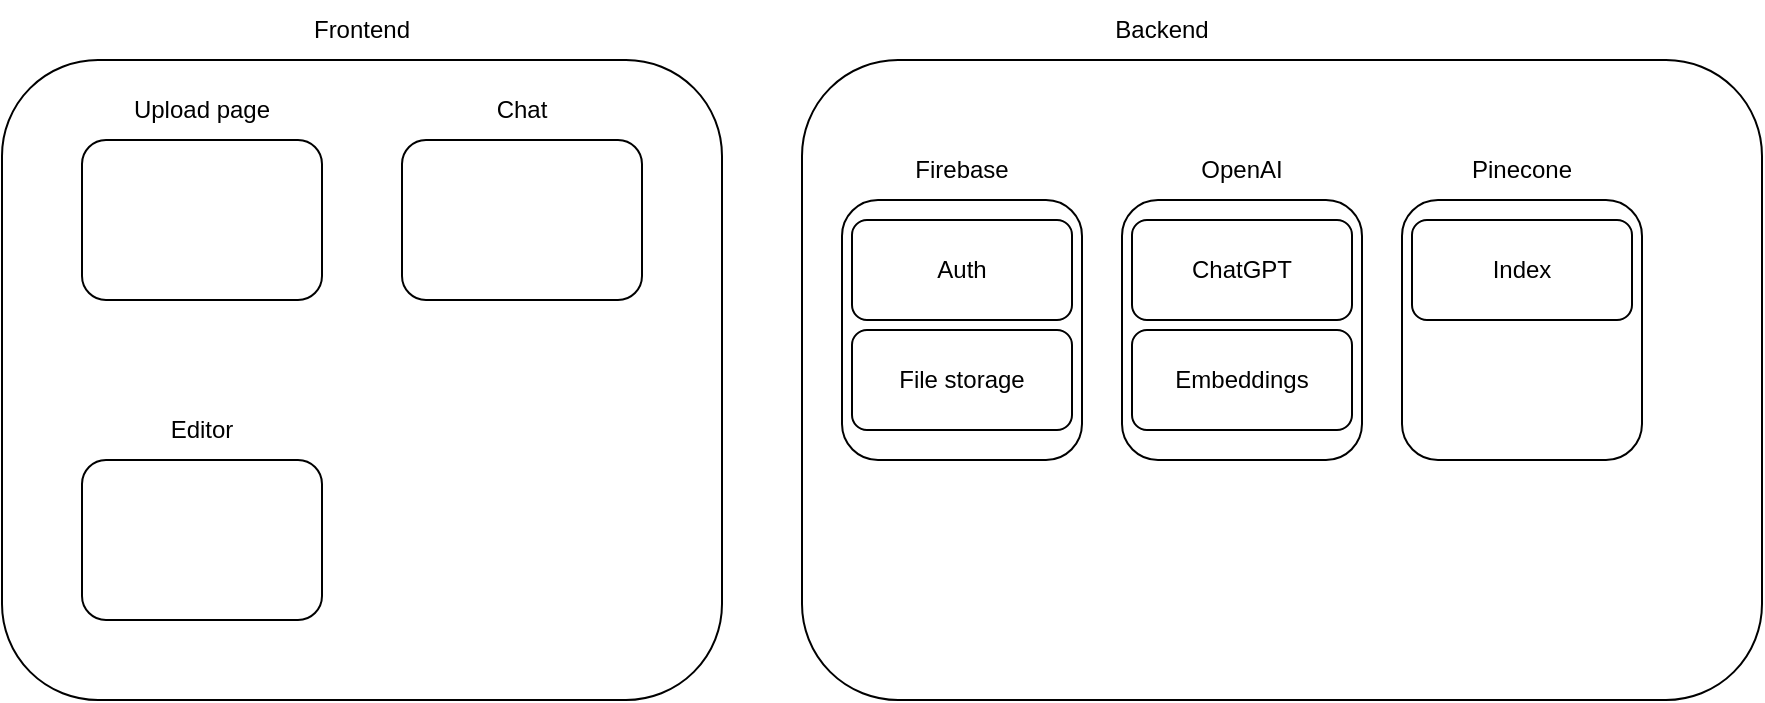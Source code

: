 <mxfile version="21.6.5" type="device">
  <diagram name="Page-1" id="3d2dV7ZGVJoYUeWuzONU">
    <mxGraphModel dx="986" dy="543" grid="1" gridSize="10" guides="1" tooltips="1" connect="1" arrows="1" fold="1" page="1" pageScale="1" pageWidth="850" pageHeight="1100" math="0" shadow="0">
      <root>
        <mxCell id="0" />
        <mxCell id="1" parent="0" />
        <mxCell id="Z0ZhPIDVoA2yE1nkiKr1-3" value="" style="rounded=1;whiteSpace=wrap;html=1;fillColor=none;" vertex="1" parent="1">
          <mxGeometry x="440" y="40" width="480" height="320" as="geometry" />
        </mxCell>
        <mxCell id="Z0ZhPIDVoA2yE1nkiKr1-1" value="" style="rounded=1;whiteSpace=wrap;html=1;fillColor=none;" vertex="1" parent="1">
          <mxGeometry x="40" y="40" width="360" height="320" as="geometry" />
        </mxCell>
        <mxCell id="Z0ZhPIDVoA2yE1nkiKr1-2" value="Frontend" style="text;html=1;strokeColor=none;fillColor=none;align=center;verticalAlign=middle;whiteSpace=wrap;rounded=0;" vertex="1" parent="1">
          <mxGeometry x="190" y="10" width="60" height="30" as="geometry" />
        </mxCell>
        <mxCell id="Z0ZhPIDVoA2yE1nkiKr1-4" value="Backend" style="text;html=1;strokeColor=none;fillColor=none;align=center;verticalAlign=middle;whiteSpace=wrap;rounded=0;" vertex="1" parent="1">
          <mxGeometry x="590" y="10" width="60" height="30" as="geometry" />
        </mxCell>
        <mxCell id="Z0ZhPIDVoA2yE1nkiKr1-5" value="" style="rounded=1;whiteSpace=wrap;html=1;" vertex="1" parent="1">
          <mxGeometry x="460" y="110" width="120" height="130" as="geometry" />
        </mxCell>
        <mxCell id="Z0ZhPIDVoA2yE1nkiKr1-6" value="Firebase" style="text;html=1;strokeColor=none;fillColor=none;align=center;verticalAlign=middle;whiteSpace=wrap;rounded=0;" vertex="1" parent="1">
          <mxGeometry x="490" y="80" width="60" height="30" as="geometry" />
        </mxCell>
        <mxCell id="Z0ZhPIDVoA2yE1nkiKr1-7" value="Auth" style="rounded=1;whiteSpace=wrap;html=1;" vertex="1" parent="1">
          <mxGeometry x="465" y="120" width="110" height="50" as="geometry" />
        </mxCell>
        <mxCell id="Z0ZhPIDVoA2yE1nkiKr1-8" value="File storage" style="rounded=1;whiteSpace=wrap;html=1;" vertex="1" parent="1">
          <mxGeometry x="465" y="175" width="110" height="50" as="geometry" />
        </mxCell>
        <mxCell id="Z0ZhPIDVoA2yE1nkiKr1-9" value="" style="rounded=1;whiteSpace=wrap;html=1;" vertex="1" parent="1">
          <mxGeometry x="600" y="110" width="120" height="130" as="geometry" />
        </mxCell>
        <mxCell id="Z0ZhPIDVoA2yE1nkiKr1-10" value="ChatGPT" style="rounded=1;whiteSpace=wrap;html=1;" vertex="1" parent="1">
          <mxGeometry x="605" y="120" width="110" height="50" as="geometry" />
        </mxCell>
        <mxCell id="Z0ZhPIDVoA2yE1nkiKr1-11" value="Embeddings" style="rounded=1;whiteSpace=wrap;html=1;" vertex="1" parent="1">
          <mxGeometry x="605" y="175" width="110" height="50" as="geometry" />
        </mxCell>
        <mxCell id="Z0ZhPIDVoA2yE1nkiKr1-12" value="OpenAI" style="text;html=1;strokeColor=none;fillColor=none;align=center;verticalAlign=middle;whiteSpace=wrap;rounded=0;" vertex="1" parent="1">
          <mxGeometry x="630" y="80" width="60" height="30" as="geometry" />
        </mxCell>
        <mxCell id="Z0ZhPIDVoA2yE1nkiKr1-14" value="" style="rounded=1;whiteSpace=wrap;html=1;" vertex="1" parent="1">
          <mxGeometry x="740" y="110" width="120" height="130" as="geometry" />
        </mxCell>
        <mxCell id="Z0ZhPIDVoA2yE1nkiKr1-15" value="Index" style="rounded=1;whiteSpace=wrap;html=1;" vertex="1" parent="1">
          <mxGeometry x="745" y="120" width="110" height="50" as="geometry" />
        </mxCell>
        <mxCell id="Z0ZhPIDVoA2yE1nkiKr1-17" value="Pinecone" style="text;html=1;strokeColor=none;fillColor=none;align=center;verticalAlign=middle;whiteSpace=wrap;rounded=0;" vertex="1" parent="1">
          <mxGeometry x="770" y="80" width="60" height="30" as="geometry" />
        </mxCell>
        <mxCell id="Z0ZhPIDVoA2yE1nkiKr1-18" value="" style="rounded=1;whiteSpace=wrap;html=1;" vertex="1" parent="1">
          <mxGeometry x="80" y="80" width="120" height="80" as="geometry" />
        </mxCell>
        <mxCell id="Z0ZhPIDVoA2yE1nkiKr1-21" value="Upload page" style="text;html=1;strokeColor=none;fillColor=none;align=center;verticalAlign=middle;whiteSpace=wrap;rounded=0;" vertex="1" parent="1">
          <mxGeometry x="100" y="50" width="80" height="30" as="geometry" />
        </mxCell>
        <mxCell id="Z0ZhPIDVoA2yE1nkiKr1-22" value="" style="rounded=1;whiteSpace=wrap;html=1;" vertex="1" parent="1">
          <mxGeometry x="240" y="80" width="120" height="80" as="geometry" />
        </mxCell>
        <mxCell id="Z0ZhPIDVoA2yE1nkiKr1-23" value="Chat" style="text;html=1;strokeColor=none;fillColor=none;align=center;verticalAlign=middle;whiteSpace=wrap;rounded=0;" vertex="1" parent="1">
          <mxGeometry x="270" y="50" width="60" height="30" as="geometry" />
        </mxCell>
        <mxCell id="Z0ZhPIDVoA2yE1nkiKr1-24" value="" style="rounded=1;whiteSpace=wrap;html=1;" vertex="1" parent="1">
          <mxGeometry x="80" y="240" width="120" height="80" as="geometry" />
        </mxCell>
        <mxCell id="Z0ZhPIDVoA2yE1nkiKr1-25" value="Editor" style="text;html=1;strokeColor=none;fillColor=none;align=center;verticalAlign=middle;whiteSpace=wrap;rounded=0;" vertex="1" parent="1">
          <mxGeometry x="110" y="210" width="60" height="30" as="geometry" />
        </mxCell>
      </root>
    </mxGraphModel>
  </diagram>
</mxfile>
